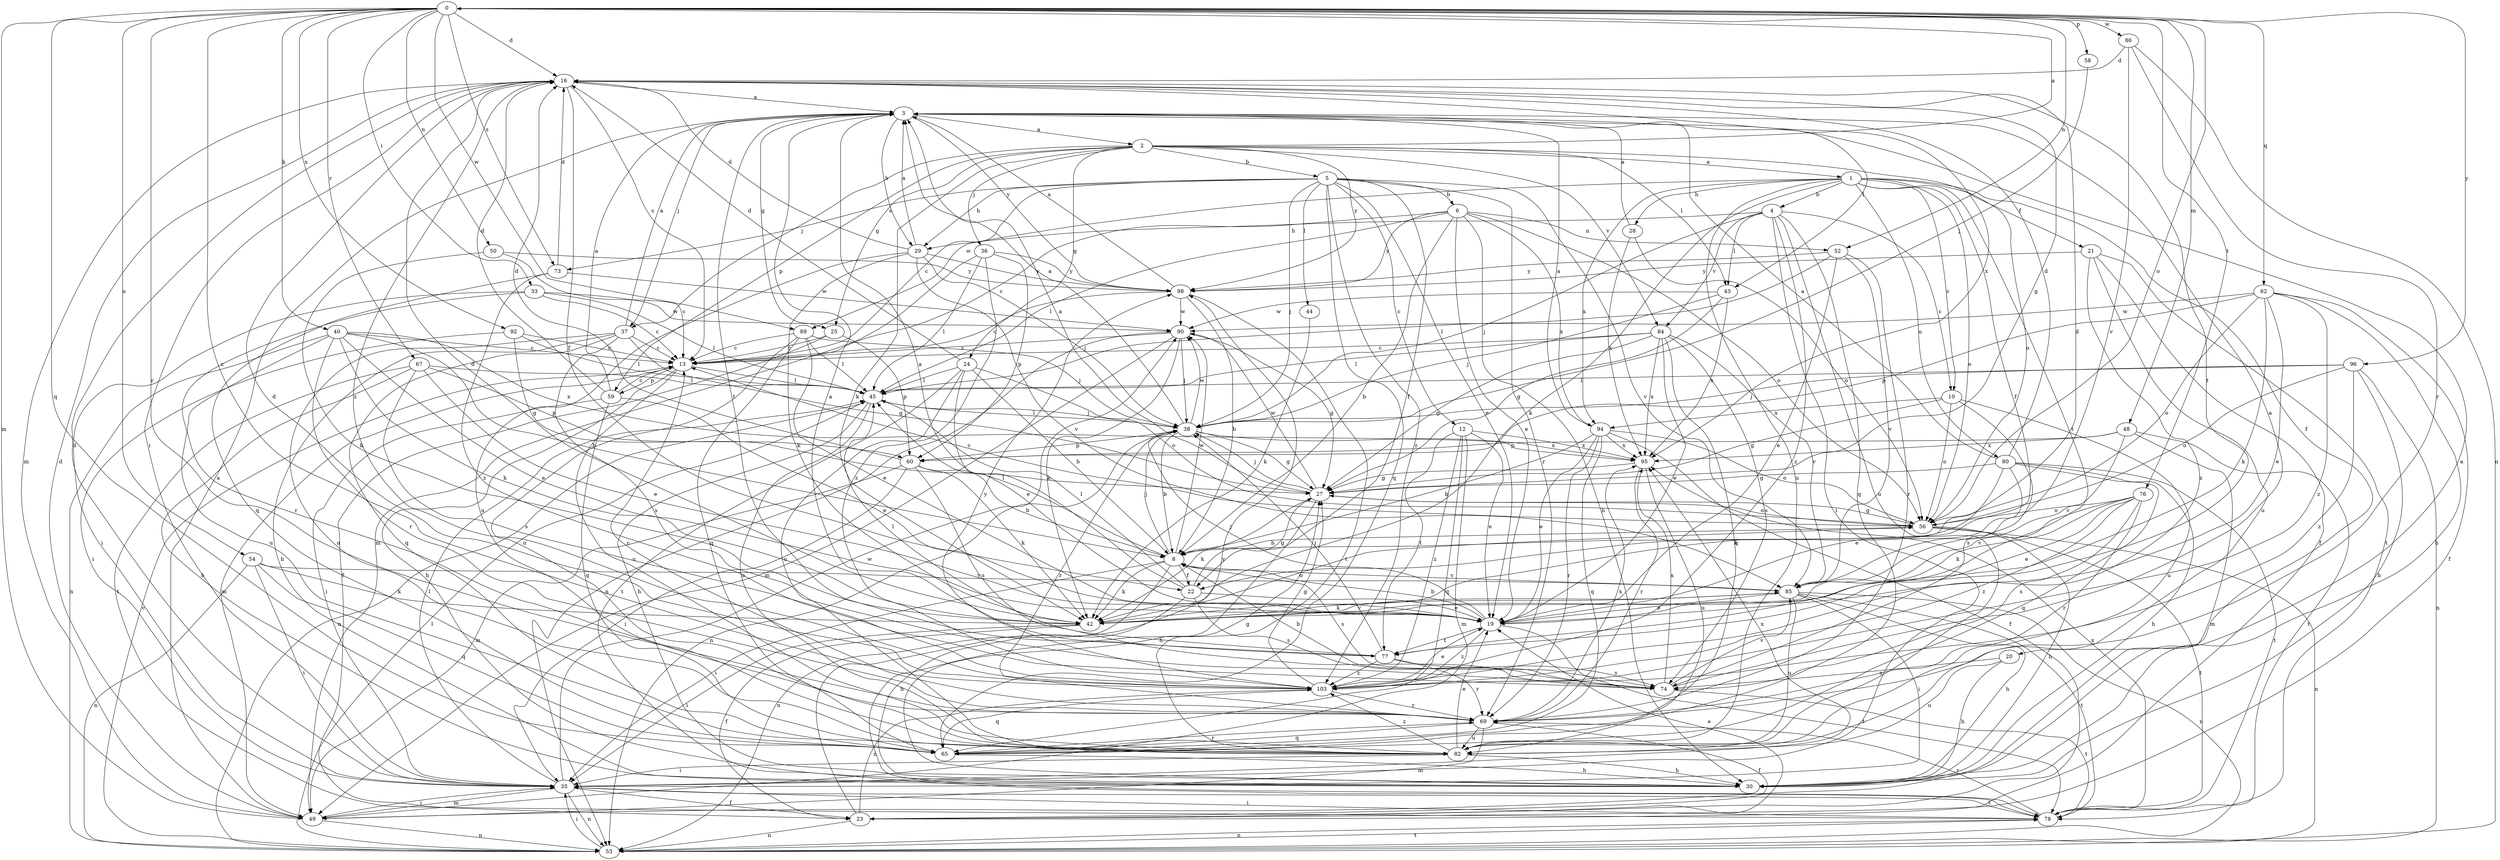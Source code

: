 strict digraph  {
0;
1;
2;
3;
4;
5;
6;
8;
10;
12;
13;
16;
19;
20;
21;
22;
23;
24;
25;
27;
28;
29;
30;
33;
35;
36;
37;
38;
40;
42;
43;
44;
45;
48;
49;
50;
52;
53;
54;
56;
58;
59;
60;
62;
65;
67;
69;
73;
74;
76;
77;
78;
80;
82;
84;
85;
86;
89;
90;
92;
94;
95;
96;
98;
103;
0 -> 16  [label=d];
0 -> 33  [label=i];
0 -> 40  [label=k];
0 -> 48  [label=m];
0 -> 49  [label=m];
0 -> 50  [label=n];
0 -> 52  [label=n];
0 -> 54  [label=o];
0 -> 56  [label=o];
0 -> 58  [label=p];
0 -> 62  [label=q];
0 -> 65  [label=q];
0 -> 67  [label=r];
0 -> 69  [label=r];
0 -> 73  [label=s];
0 -> 76  [label=t];
0 -> 86  [label=w];
0 -> 89  [label=w];
0 -> 92  [label=x];
0 -> 96  [label=y];
0 -> 103  [label=z];
1 -> 4  [label=b];
1 -> 10  [label=c];
1 -> 20  [label=f];
1 -> 21  [label=f];
1 -> 22  [label=f];
1 -> 28  [label=h];
1 -> 42  [label=k];
1 -> 56  [label=o];
1 -> 77  [label=t];
1 -> 80  [label=u];
1 -> 82  [label=u];
1 -> 89  [label=w];
1 -> 94  [label=x];
2 -> 0  [label=a];
2 -> 1  [label=a];
2 -> 5  [label=b];
2 -> 24  [label=g];
2 -> 25  [label=g];
2 -> 36  [label=j];
2 -> 37  [label=j];
2 -> 42  [label=k];
2 -> 43  [label=l];
2 -> 56  [label=o];
2 -> 59  [label=p];
2 -> 84  [label=v];
2 -> 98  [label=y];
3 -> 2  [label=a];
3 -> 25  [label=g];
3 -> 29  [label=h];
3 -> 37  [label=j];
3 -> 43  [label=l];
3 -> 77  [label=t];
3 -> 98  [label=y];
4 -> 10  [label=c];
4 -> 29  [label=h];
4 -> 35  [label=i];
4 -> 38  [label=j];
4 -> 43  [label=l];
4 -> 65  [label=q];
4 -> 82  [label=u];
4 -> 84  [label=v];
4 -> 103  [label=z];
5 -> 6  [label=b];
5 -> 12  [label=c];
5 -> 13  [label=c];
5 -> 19  [label=e];
5 -> 22  [label=f];
5 -> 29  [label=h];
5 -> 38  [label=j];
5 -> 44  [label=l];
5 -> 65  [label=q];
5 -> 69  [label=r];
5 -> 73  [label=s];
5 -> 85  [label=v];
5 -> 103  [label=z];
6 -> 8  [label=b];
6 -> 13  [label=c];
6 -> 19  [label=e];
6 -> 30  [label=h];
6 -> 45  [label=l];
6 -> 52  [label=n];
6 -> 56  [label=o];
6 -> 94  [label=x];
6 -> 98  [label=y];
8 -> 16  [label=d];
8 -> 22  [label=f];
8 -> 35  [label=i];
8 -> 38  [label=j];
8 -> 42  [label=k];
8 -> 45  [label=l];
8 -> 53  [label=n];
8 -> 74  [label=s];
8 -> 85  [label=v];
8 -> 90  [label=w];
10 -> 27  [label=g];
10 -> 56  [label=o];
10 -> 74  [label=s];
10 -> 82  [label=u];
10 -> 94  [label=x];
12 -> 19  [label=e];
12 -> 49  [label=m];
12 -> 65  [label=q];
12 -> 77  [label=t];
12 -> 95  [label=x];
12 -> 103  [label=z];
13 -> 30  [label=h];
13 -> 45  [label=l];
13 -> 49  [label=m];
13 -> 59  [label=p];
13 -> 82  [label=u];
16 -> 3  [label=a];
16 -> 13  [label=c];
16 -> 22  [label=f];
16 -> 27  [label=g];
16 -> 35  [label=i];
16 -> 49  [label=m];
16 -> 77  [label=t];
16 -> 95  [label=x];
16 -> 103  [label=z];
19 -> 8  [label=b];
19 -> 38  [label=j];
19 -> 77  [label=t];
19 -> 78  [label=t];
19 -> 103  [label=z];
20 -> 30  [label=h];
20 -> 74  [label=s];
20 -> 82  [label=u];
21 -> 23  [label=f];
21 -> 78  [label=t];
21 -> 82  [label=u];
21 -> 98  [label=y];
21 -> 103  [label=z];
22 -> 3  [label=a];
22 -> 19  [label=e];
22 -> 27  [label=g];
22 -> 30  [label=h];
22 -> 45  [label=l];
22 -> 74  [label=s];
23 -> 19  [label=e];
23 -> 53  [label=n];
23 -> 98  [label=y];
23 -> 103  [label=z];
24 -> 8  [label=b];
24 -> 16  [label=d];
24 -> 19  [label=e];
24 -> 45  [label=l];
24 -> 56  [label=o];
24 -> 78  [label=t];
24 -> 82  [label=u];
25 -> 13  [label=c];
25 -> 23  [label=f];
25 -> 60  [label=p];
27 -> 3  [label=a];
27 -> 30  [label=h];
27 -> 38  [label=j];
27 -> 42  [label=k];
27 -> 56  [label=o];
27 -> 90  [label=w];
28 -> 3  [label=a];
28 -> 56  [label=o];
28 -> 95  [label=x];
29 -> 3  [label=a];
29 -> 16  [label=d];
29 -> 38  [label=j];
29 -> 42  [label=k];
29 -> 82  [label=u];
29 -> 85  [label=v];
29 -> 98  [label=y];
30 -> 3  [label=a];
33 -> 13  [label=c];
33 -> 35  [label=i];
33 -> 45  [label=l];
33 -> 69  [label=r];
33 -> 90  [label=w];
35 -> 16  [label=d];
35 -> 23  [label=f];
35 -> 45  [label=l];
35 -> 49  [label=m];
35 -> 53  [label=n];
35 -> 78  [label=t];
35 -> 90  [label=w];
35 -> 95  [label=x];
36 -> 45  [label=l];
36 -> 49  [label=m];
36 -> 60  [label=p];
36 -> 98  [label=y];
36 -> 103  [label=z];
37 -> 3  [label=a];
37 -> 13  [label=c];
37 -> 27  [label=g];
37 -> 30  [label=h];
37 -> 65  [label=q];
37 -> 74  [label=s];
37 -> 82  [label=u];
38 -> 3  [label=a];
38 -> 8  [label=b];
38 -> 27  [label=g];
38 -> 45  [label=l];
38 -> 53  [label=n];
38 -> 60  [label=p];
38 -> 69  [label=r];
38 -> 90  [label=w];
38 -> 95  [label=x];
40 -> 8  [label=b];
40 -> 13  [label=c];
40 -> 19  [label=e];
40 -> 42  [label=k];
40 -> 53  [label=n];
40 -> 69  [label=r];
40 -> 82  [label=u];
40 -> 95  [label=x];
42 -> 16  [label=d];
42 -> 23  [label=f];
42 -> 35  [label=i];
42 -> 56  [label=o];
42 -> 85  [label=v];
43 -> 27  [label=g];
43 -> 38  [label=j];
43 -> 90  [label=w];
43 -> 95  [label=x];
44 -> 42  [label=k];
45 -> 30  [label=h];
45 -> 38  [label=j];
45 -> 53  [label=n];
45 -> 82  [label=u];
48 -> 49  [label=m];
48 -> 60  [label=p];
48 -> 78  [label=t];
48 -> 85  [label=v];
48 -> 95  [label=x];
49 -> 3  [label=a];
49 -> 16  [label=d];
49 -> 35  [label=i];
49 -> 53  [label=n];
50 -> 13  [label=c];
50 -> 42  [label=k];
50 -> 98  [label=y];
52 -> 19  [label=e];
52 -> 45  [label=l];
52 -> 69  [label=r];
52 -> 85  [label=v];
52 -> 98  [label=y];
53 -> 13  [label=c];
53 -> 35  [label=i];
53 -> 45  [label=l];
53 -> 78  [label=t];
54 -> 35  [label=i];
54 -> 42  [label=k];
54 -> 53  [label=n];
54 -> 65  [label=q];
54 -> 85  [label=v];
56 -> 8  [label=b];
56 -> 13  [label=c];
56 -> 27  [label=g];
56 -> 30  [label=h];
56 -> 53  [label=n];
56 -> 78  [label=t];
58 -> 38  [label=j];
59 -> 3  [label=a];
59 -> 13  [label=c];
59 -> 16  [label=d];
59 -> 19  [label=e];
59 -> 35  [label=i];
59 -> 65  [label=q];
60 -> 8  [label=b];
60 -> 16  [label=d];
60 -> 35  [label=i];
60 -> 42  [label=k];
60 -> 49  [label=m];
60 -> 74  [label=s];
62 -> 19  [label=e];
62 -> 23  [label=f];
62 -> 30  [label=h];
62 -> 42  [label=k];
62 -> 56  [label=o];
62 -> 60  [label=p];
62 -> 90  [label=w];
62 -> 103  [label=z];
65 -> 30  [label=h];
65 -> 69  [label=r];
67 -> 19  [label=e];
67 -> 30  [label=h];
67 -> 45  [label=l];
67 -> 60  [label=p];
67 -> 74  [label=s];
67 -> 78  [label=t];
69 -> 13  [label=c];
69 -> 23  [label=f];
69 -> 49  [label=m];
69 -> 65  [label=q];
69 -> 82  [label=u];
69 -> 95  [label=x];
73 -> 16  [label=d];
73 -> 65  [label=q];
73 -> 90  [label=w];
73 -> 103  [label=z];
74 -> 3  [label=a];
74 -> 8  [label=b];
74 -> 78  [label=t];
74 -> 85  [label=v];
74 -> 95  [label=x];
76 -> 19  [label=e];
76 -> 42  [label=k];
76 -> 56  [label=o];
76 -> 69  [label=r];
76 -> 74  [label=s];
76 -> 85  [label=v];
76 -> 103  [label=z];
77 -> 3  [label=a];
77 -> 38  [label=j];
77 -> 45  [label=l];
77 -> 69  [label=r];
77 -> 74  [label=s];
77 -> 103  [label=z];
78 -> 35  [label=i];
78 -> 53  [label=n];
78 -> 69  [label=r];
78 -> 95  [label=x];
80 -> 3  [label=a];
80 -> 16  [label=d];
80 -> 19  [label=e];
80 -> 27  [label=g];
80 -> 30  [label=h];
80 -> 42  [label=k];
80 -> 65  [label=q];
80 -> 78  [label=t];
82 -> 19  [label=e];
82 -> 27  [label=g];
82 -> 30  [label=h];
82 -> 35  [label=i];
82 -> 103  [label=z];
84 -> 13  [label=c];
84 -> 19  [label=e];
84 -> 27  [label=g];
84 -> 45  [label=l];
84 -> 65  [label=q];
84 -> 74  [label=s];
84 -> 85  [label=v];
84 -> 95  [label=x];
85 -> 19  [label=e];
85 -> 30  [label=h];
85 -> 35  [label=i];
85 -> 42  [label=k];
85 -> 53  [label=n];
85 -> 78  [label=t];
85 -> 82  [label=u];
86 -> 16  [label=d];
86 -> 53  [label=n];
86 -> 69  [label=r];
86 -> 85  [label=v];
89 -> 13  [label=c];
89 -> 19  [label=e];
89 -> 38  [label=j];
89 -> 45  [label=l];
89 -> 65  [label=q];
89 -> 82  [label=u];
90 -> 13  [label=c];
90 -> 27  [label=g];
90 -> 38  [label=j];
90 -> 42  [label=k];
90 -> 49  [label=m];
90 -> 53  [label=n];
92 -> 13  [label=c];
92 -> 27  [label=g];
92 -> 35  [label=i];
92 -> 45  [label=l];
94 -> 3  [label=a];
94 -> 8  [label=b];
94 -> 19  [label=e];
94 -> 23  [label=f];
94 -> 56  [label=o];
94 -> 65  [label=q];
94 -> 69  [label=r];
94 -> 95  [label=x];
95 -> 27  [label=g];
95 -> 69  [label=r];
95 -> 82  [label=u];
96 -> 30  [label=h];
96 -> 38  [label=j];
96 -> 45  [label=l];
96 -> 53  [label=n];
96 -> 56  [label=o];
96 -> 103  [label=z];
98 -> 3  [label=a];
98 -> 8  [label=b];
98 -> 13  [label=c];
98 -> 78  [label=t];
98 -> 90  [label=w];
103 -> 16  [label=d];
103 -> 19  [label=e];
103 -> 27  [label=g];
103 -> 65  [label=q];
103 -> 69  [label=r];
103 -> 98  [label=y];
}
